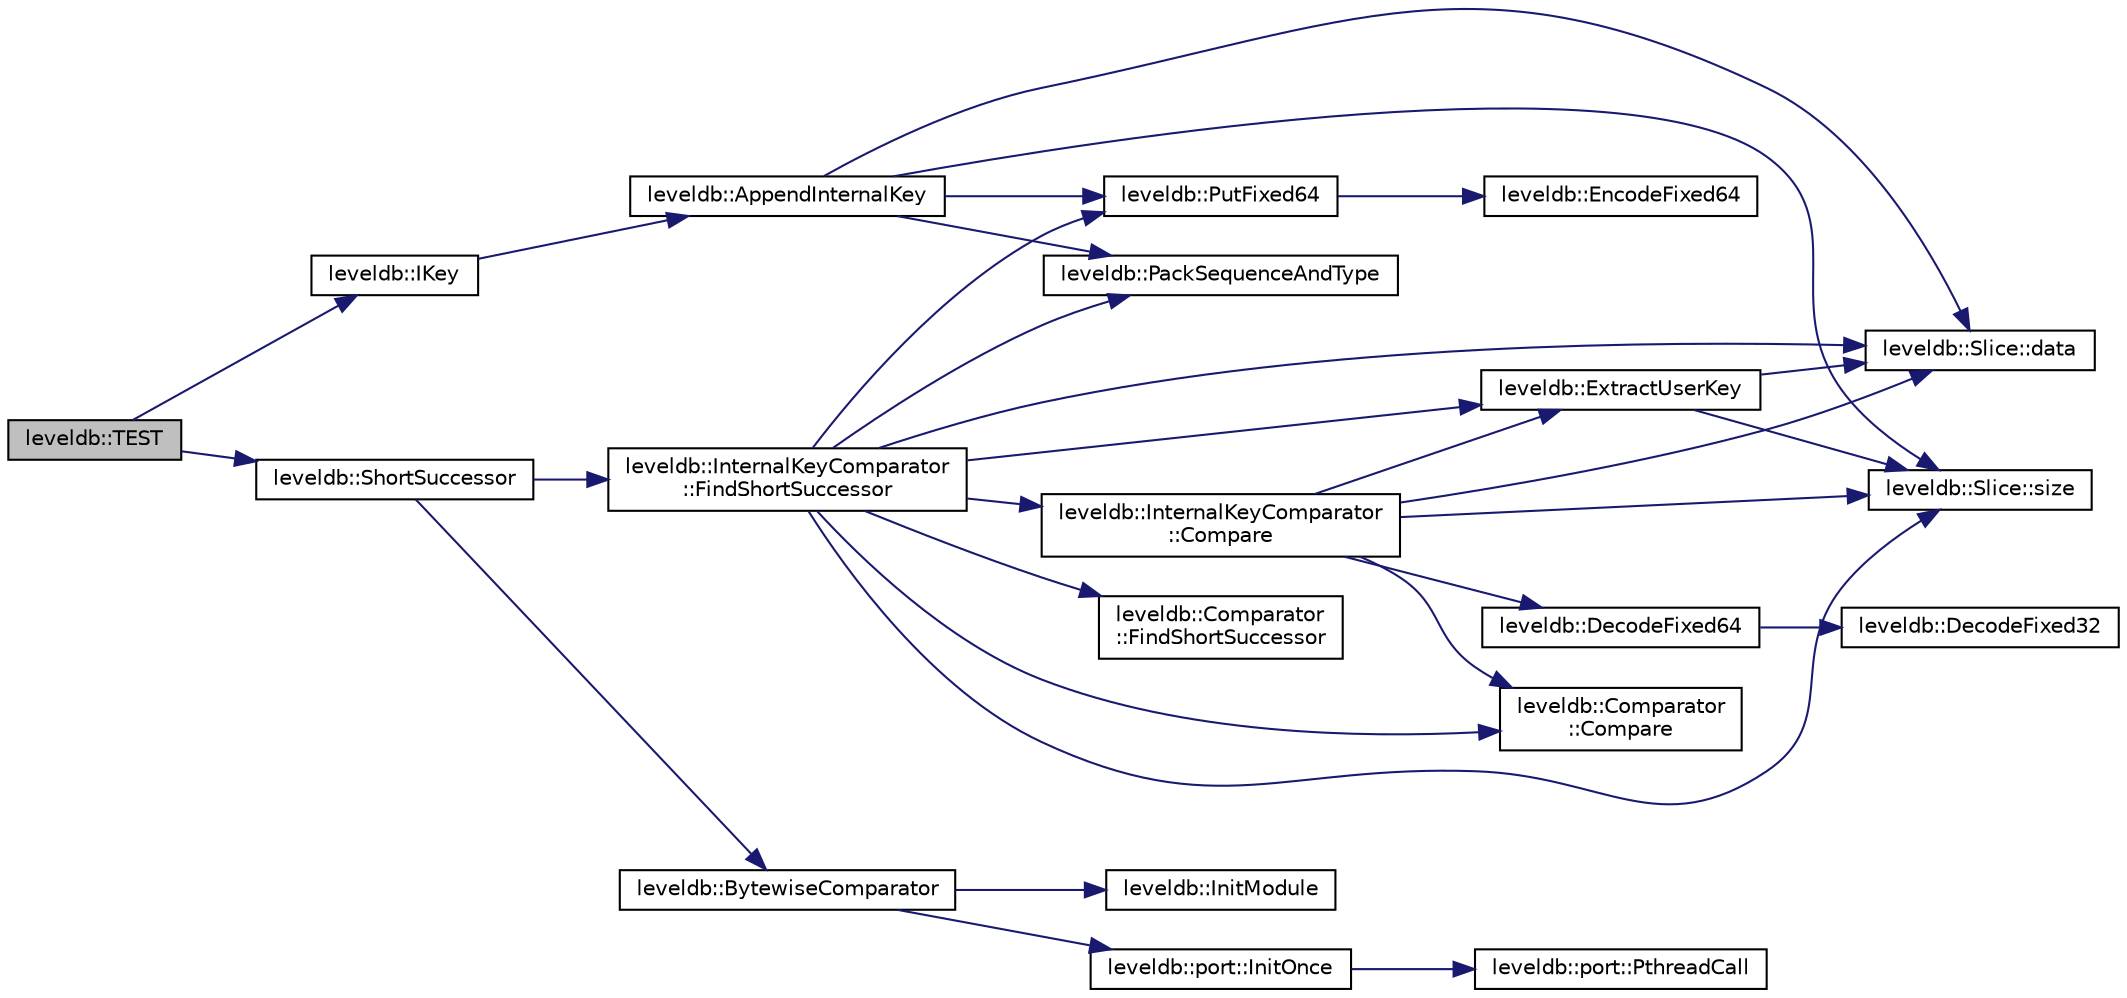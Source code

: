 digraph "leveldb::TEST"
{
  edge [fontname="Helvetica",fontsize="10",labelfontname="Helvetica",labelfontsize="10"];
  node [fontname="Helvetica",fontsize="10",shape=record];
  rankdir="LR";
  Node1 [label="leveldb::TEST",height=0.2,width=0.4,color="black", fillcolor="grey75", style="filled" fontcolor="black"];
  Node1 -> Node2 [color="midnightblue",fontsize="10",style="solid",fontname="Helvetica"];
  Node2 [label="leveldb::IKey",height=0.2,width=0.4,color="black", fillcolor="white", style="filled",URL="$namespaceleveldb.html#a129ecd3bf532c7422038a47c86f00826"];
  Node2 -> Node3 [color="midnightblue",fontsize="10",style="solid",fontname="Helvetica"];
  Node3 [label="leveldb::AppendInternalKey",height=0.2,width=0.4,color="black", fillcolor="white", style="filled",URL="$namespaceleveldb.html#a7192bb79e7fa6ba01490473941386534"];
  Node3 -> Node4 [color="midnightblue",fontsize="10",style="solid",fontname="Helvetica"];
  Node4 [label="leveldb::Slice::data",height=0.2,width=0.4,color="black", fillcolor="white", style="filled",URL="$classleveldb_1_1_slice.html#aa64861043d9deee6889461bf0593cf73"];
  Node3 -> Node5 [color="midnightblue",fontsize="10",style="solid",fontname="Helvetica"];
  Node5 [label="leveldb::Slice::size",height=0.2,width=0.4,color="black", fillcolor="white", style="filled",URL="$classleveldb_1_1_slice.html#a947d3173f04f8a30553e89046daf91d5"];
  Node3 -> Node6 [color="midnightblue",fontsize="10",style="solid",fontname="Helvetica"];
  Node6 [label="leveldb::PutFixed64",height=0.2,width=0.4,color="black", fillcolor="white", style="filled",URL="$namespaceleveldb.html#a720cd9030ba5f867ded835b57caa1d06"];
  Node6 -> Node7 [color="midnightblue",fontsize="10",style="solid",fontname="Helvetica"];
  Node7 [label="leveldb::EncodeFixed64",height=0.2,width=0.4,color="black", fillcolor="white", style="filled",URL="$namespaceleveldb.html#a725a2c0ebf763116b4ca3fb78564ff70"];
  Node3 -> Node8 [color="midnightblue",fontsize="10",style="solid",fontname="Helvetica"];
  Node8 [label="leveldb::PackSequenceAndType",height=0.2,width=0.4,color="black", fillcolor="white", style="filled",URL="$namespaceleveldb.html#aefa1c5ac4d405fe1077c19fa2fe68647"];
  Node1 -> Node9 [color="midnightblue",fontsize="10",style="solid",fontname="Helvetica"];
  Node9 [label="leveldb::ShortSuccessor",height=0.2,width=0.4,color="black", fillcolor="white", style="filled",URL="$namespaceleveldb.html#a94e8c955ceebf1e1ff0cf1584cf747e3"];
  Node9 -> Node10 [color="midnightblue",fontsize="10",style="solid",fontname="Helvetica"];
  Node10 [label="leveldb::BytewiseComparator",height=0.2,width=0.4,color="black", fillcolor="white", style="filled",URL="$namespaceleveldb.html#acd67740962c806afe8f4098cb153d25c"];
  Node10 -> Node11 [color="midnightblue",fontsize="10",style="solid",fontname="Helvetica"];
  Node11 [label="leveldb::port::InitOnce",height=0.2,width=0.4,color="black", fillcolor="white", style="filled",URL="$namespaceleveldb_1_1port.html#a1493e91d494e6f0ea086a743a562e983"];
  Node11 -> Node12 [color="midnightblue",fontsize="10",style="solid",fontname="Helvetica"];
  Node12 [label="leveldb::port::PthreadCall",height=0.2,width=0.4,color="black", fillcolor="white", style="filled",URL="$namespaceleveldb_1_1port.html#a614e0b6f0b21d697fe4001dbe3d8798b"];
  Node10 -> Node13 [color="midnightblue",fontsize="10",style="solid",fontname="Helvetica"];
  Node13 [label="leveldb::InitModule",height=0.2,width=0.4,color="black", fillcolor="white", style="filled",URL="$namespaceleveldb.html#ab67c3d9849bf8b0c50bce72dea7dc16b"];
  Node9 -> Node14 [color="midnightblue",fontsize="10",style="solid",fontname="Helvetica"];
  Node14 [label="leveldb::InternalKeyComparator\l::FindShortSuccessor",height=0.2,width=0.4,color="black", fillcolor="white", style="filled",URL="$classleveldb_1_1_internal_key_comparator.html#a5dc88f433ef3a0d9508ec17cb40d3e27"];
  Node14 -> Node15 [color="midnightblue",fontsize="10",style="solid",fontname="Helvetica"];
  Node15 [label="leveldb::ExtractUserKey",height=0.2,width=0.4,color="black", fillcolor="white", style="filled",URL="$namespaceleveldb.html#a1c889869840312393b805ad91a41b94f"];
  Node15 -> Node5 [color="midnightblue",fontsize="10",style="solid",fontname="Helvetica"];
  Node15 -> Node4 [color="midnightblue",fontsize="10",style="solid",fontname="Helvetica"];
  Node14 -> Node4 [color="midnightblue",fontsize="10",style="solid",fontname="Helvetica"];
  Node14 -> Node5 [color="midnightblue",fontsize="10",style="solid",fontname="Helvetica"];
  Node14 -> Node16 [color="midnightblue",fontsize="10",style="solid",fontname="Helvetica"];
  Node16 [label="leveldb::Comparator\l::FindShortSuccessor",height=0.2,width=0.4,color="black", fillcolor="white", style="filled",URL="$structleveldb_1_1_comparator.html#a49751dd906595633161dfad943d24b3b"];
  Node14 -> Node17 [color="midnightblue",fontsize="10",style="solid",fontname="Helvetica"];
  Node17 [label="leveldb::Comparator\l::Compare",height=0.2,width=0.4,color="black", fillcolor="white", style="filled",URL="$structleveldb_1_1_comparator.html#a05dae6edcad3c7db23827c0233d74039"];
  Node14 -> Node6 [color="midnightblue",fontsize="10",style="solid",fontname="Helvetica"];
  Node14 -> Node8 [color="midnightblue",fontsize="10",style="solid",fontname="Helvetica"];
  Node14 -> Node18 [color="midnightblue",fontsize="10",style="solid",fontname="Helvetica"];
  Node18 [label="leveldb::InternalKeyComparator\l::Compare",height=0.2,width=0.4,color="black", fillcolor="white", style="filled",URL="$classleveldb_1_1_internal_key_comparator.html#a6469a0d67a9025173d31ec6e1cd5f80e"];
  Node18 -> Node17 [color="midnightblue",fontsize="10",style="solid",fontname="Helvetica"];
  Node18 -> Node15 [color="midnightblue",fontsize="10",style="solid",fontname="Helvetica"];
  Node18 -> Node19 [color="midnightblue",fontsize="10",style="solid",fontname="Helvetica"];
  Node19 [label="leveldb::DecodeFixed64",height=0.2,width=0.4,color="black", fillcolor="white", style="filled",URL="$namespaceleveldb.html#a239098b0291873752d0be16633652825"];
  Node19 -> Node20 [color="midnightblue",fontsize="10",style="solid",fontname="Helvetica"];
  Node20 [label="leveldb::DecodeFixed32",height=0.2,width=0.4,color="black", fillcolor="white", style="filled",URL="$namespaceleveldb.html#adae574304f9d1ed3e95742167cd449a9"];
  Node18 -> Node4 [color="midnightblue",fontsize="10",style="solid",fontname="Helvetica"];
  Node18 -> Node5 [color="midnightblue",fontsize="10",style="solid",fontname="Helvetica"];
}
